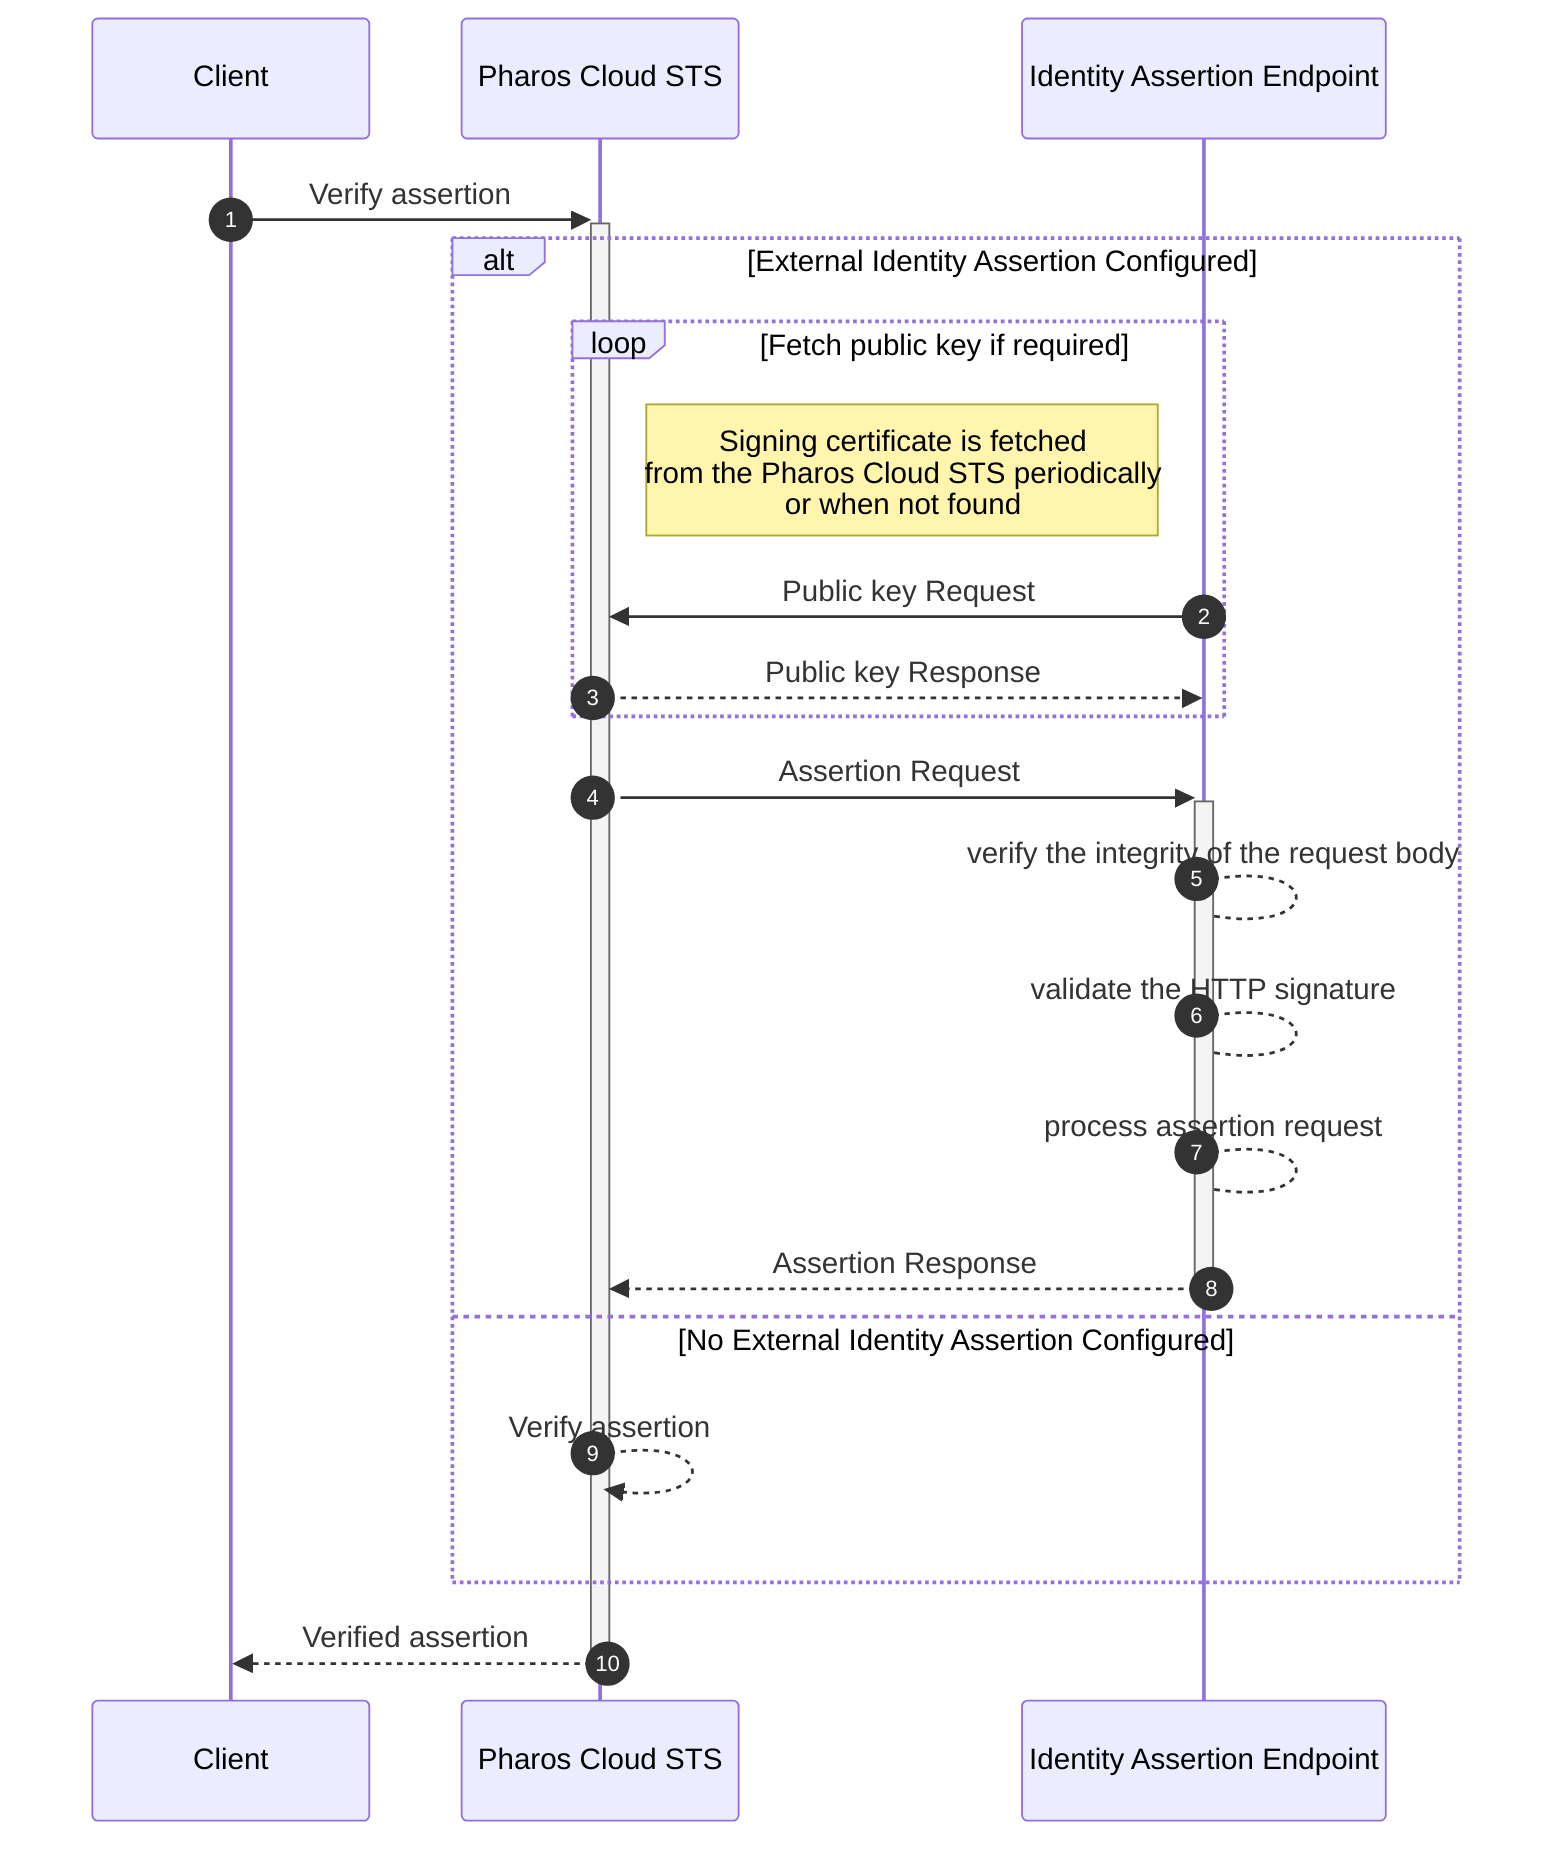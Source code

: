 sequenceDiagram
    autonumber
    Client->>+Pharos Cloud STS: Verify assertion
    alt External Identity Assertion Configured

        loop Fetch public key if required
            note left of Identity Assertion Endpoint: Signing certificate is fetched<br/>from the Pharos Cloud STS periodically<br/>or when not found
            Identity Assertion Endpoint->>Pharos Cloud STS: Public key Request
            Pharos Cloud STS-->>Identity Assertion Endpoint: Public key Response
        end

        Pharos Cloud STS->>+Identity Assertion Endpoint: Assertion Request

        Identity Assertion Endpoint-->Identity Assertion Endpoint: verify the integrity of the request body
        Identity Assertion Endpoint-->Identity Assertion Endpoint: validate the HTTP signature
        Identity Assertion Endpoint-->Identity Assertion Endpoint: process assertion request

        Identity Assertion Endpoint-->>-Pharos Cloud STS: Assertion Response

    else No External Identity Assertion Configured
        Pharos Cloud STS-->>Pharos Cloud STS: Verify assertion
    end
    Pharos Cloud STS-->>-Client: Verified assertion